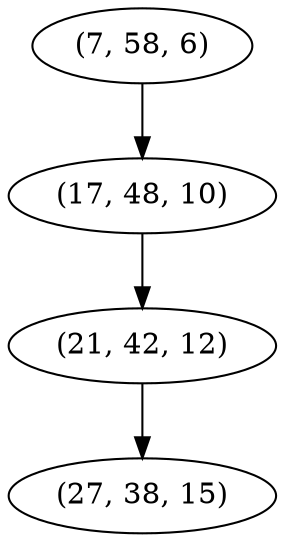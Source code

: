 digraph tree {
    "(7, 58, 6)";
    "(17, 48, 10)";
    "(21, 42, 12)";
    "(27, 38, 15)";
    "(7, 58, 6)" -> "(17, 48, 10)";
    "(17, 48, 10)" -> "(21, 42, 12)";
    "(21, 42, 12)" -> "(27, 38, 15)";
}
